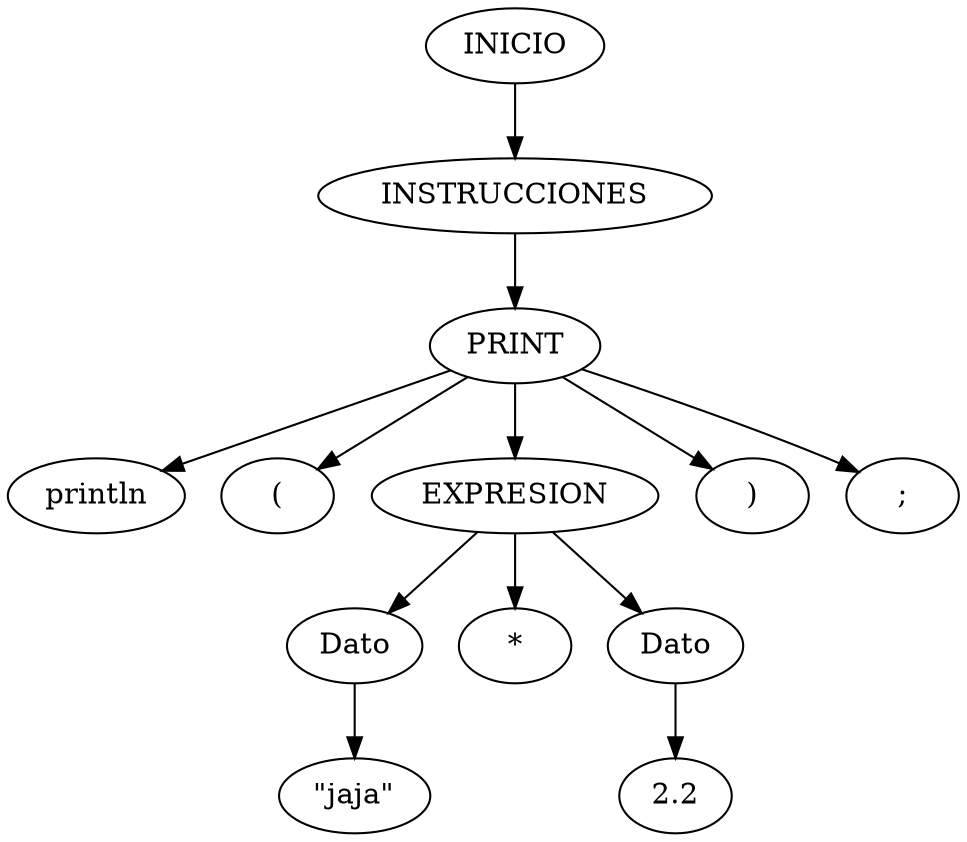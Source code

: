 digraph arbolAST{ 
      n0[label="INICIO"];
      n1[label="INSTRUCCIONES"];
      n0 -> n1;
n2[label="PRINT"];
      n1 -> n2;
n3[label="println"];
      n2 -> n3;
n4[label="("];
      n2 -> n4;
n5[label="EXPRESION"];
      n2 -> n5;
n6[label="Dato"];
      n5 -> n6;
n7[label="\"jaja\""];
      n6 -> n7;
n8[label="*"];
      n5 -> n8;
n9[label="Dato"];
      n5 -> n9;
n10[label="2.2"];
      n9 -> n10;
n11[label=")"];
      n2 -> n11;
n12[label=";"];
      n2 -> n12;

    }